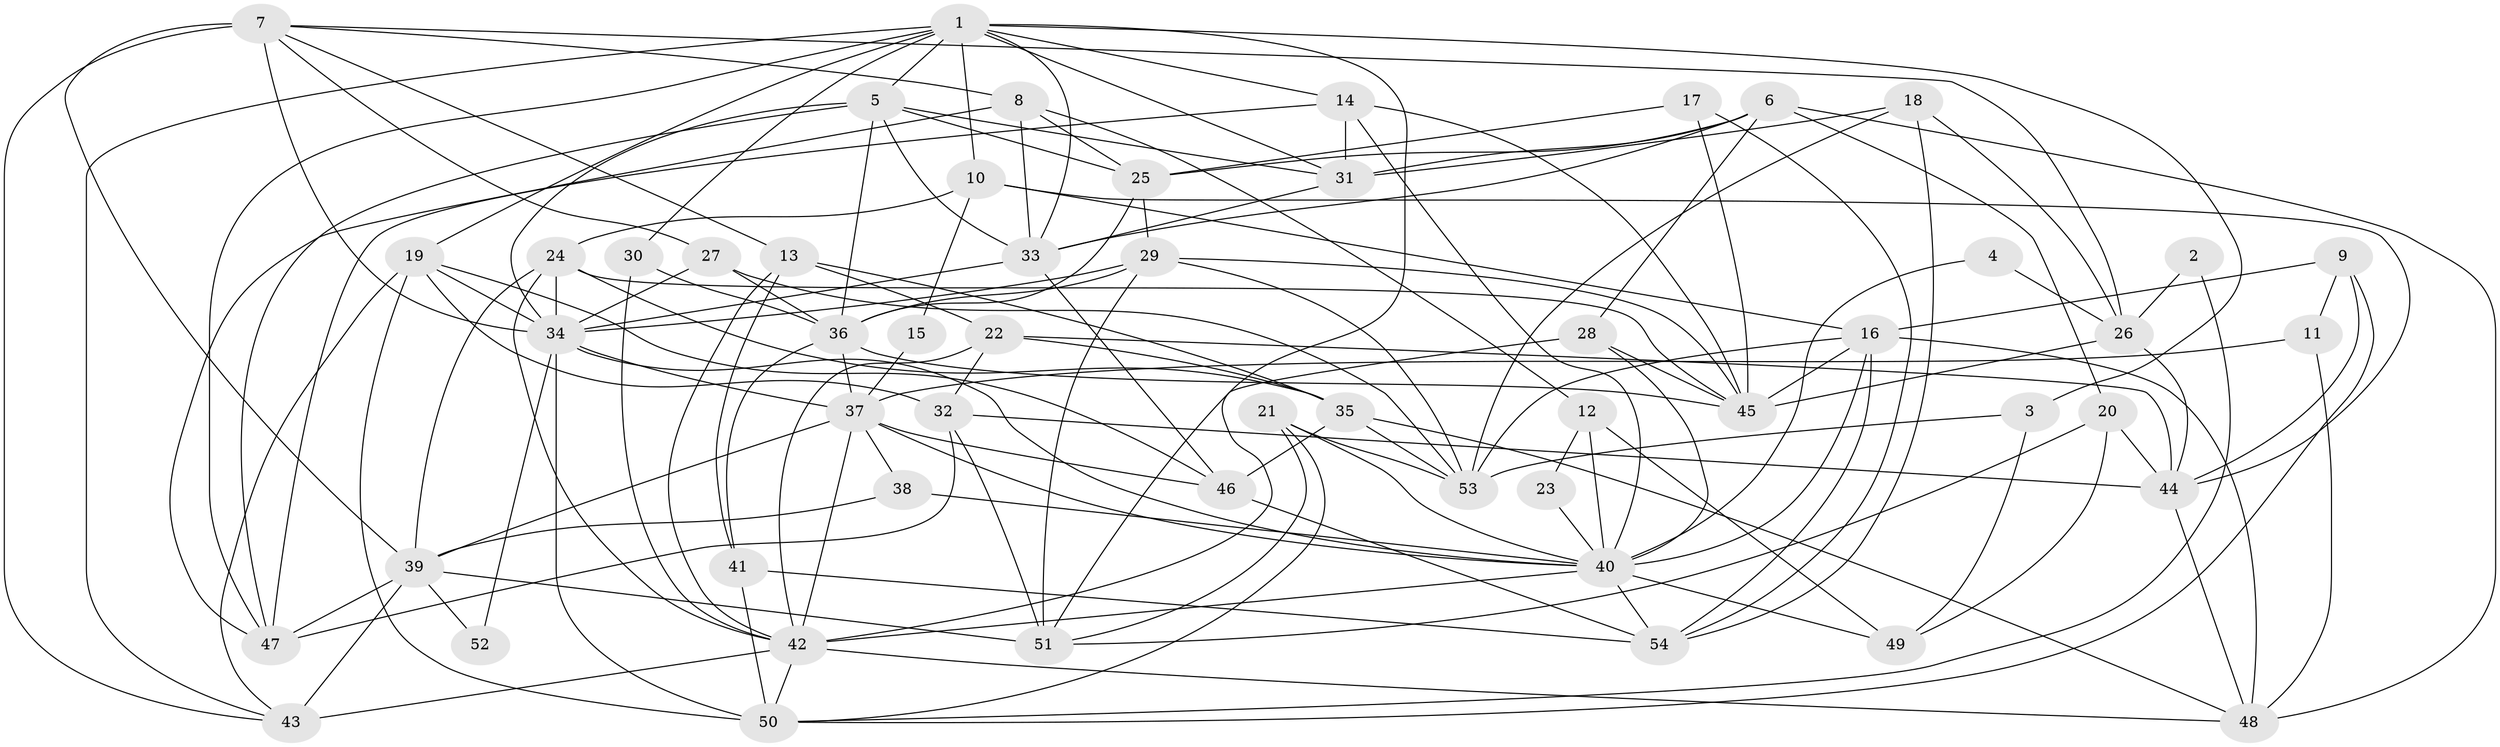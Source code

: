// original degree distribution, {2: 0.12149532710280374, 4: 0.29906542056074764, 8: 0.009345794392523364, 3: 0.2523364485981308, 5: 0.19626168224299065, 6: 0.102803738317757, 7: 0.018691588785046728}
// Generated by graph-tools (version 1.1) at 2025/50/03/09/25 03:50:03]
// undirected, 54 vertices, 150 edges
graph export_dot {
graph [start="1"]
  node [color=gray90,style=filled];
  1;
  2;
  3;
  4;
  5;
  6;
  7;
  8;
  9;
  10;
  11;
  12;
  13;
  14;
  15;
  16;
  17;
  18;
  19;
  20;
  21;
  22;
  23;
  24;
  25;
  26;
  27;
  28;
  29;
  30;
  31;
  32;
  33;
  34;
  35;
  36;
  37;
  38;
  39;
  40;
  41;
  42;
  43;
  44;
  45;
  46;
  47;
  48;
  49;
  50;
  51;
  52;
  53;
  54;
  1 -- 3 [weight=1.0];
  1 -- 5 [weight=1.0];
  1 -- 10 [weight=1.0];
  1 -- 14 [weight=1.0];
  1 -- 19 [weight=1.0];
  1 -- 30 [weight=1.0];
  1 -- 31 [weight=1.0];
  1 -- 33 [weight=1.0];
  1 -- 43 [weight=1.0];
  1 -- 47 [weight=1.0];
  1 -- 51 [weight=1.0];
  2 -- 26 [weight=1.0];
  2 -- 50 [weight=1.0];
  3 -- 49 [weight=1.0];
  3 -- 53 [weight=1.0];
  4 -- 26 [weight=1.0];
  4 -- 40 [weight=1.0];
  5 -- 25 [weight=1.0];
  5 -- 31 [weight=1.0];
  5 -- 33 [weight=1.0];
  5 -- 34 [weight=1.0];
  5 -- 36 [weight=1.0];
  5 -- 47 [weight=1.0];
  6 -- 20 [weight=1.0];
  6 -- 25 [weight=1.0];
  6 -- 28 [weight=1.0];
  6 -- 31 [weight=1.0];
  6 -- 33 [weight=1.0];
  6 -- 48 [weight=1.0];
  7 -- 8 [weight=1.0];
  7 -- 13 [weight=1.0];
  7 -- 26 [weight=1.0];
  7 -- 27 [weight=1.0];
  7 -- 34 [weight=1.0];
  7 -- 39 [weight=1.0];
  7 -- 43 [weight=1.0];
  8 -- 12 [weight=1.0];
  8 -- 25 [weight=1.0];
  8 -- 33 [weight=1.0];
  8 -- 47 [weight=1.0];
  9 -- 11 [weight=1.0];
  9 -- 16 [weight=1.0];
  9 -- 44 [weight=1.0];
  9 -- 50 [weight=1.0];
  10 -- 15 [weight=1.0];
  10 -- 16 [weight=1.0];
  10 -- 24 [weight=1.0];
  10 -- 44 [weight=1.0];
  11 -- 37 [weight=1.0];
  11 -- 48 [weight=1.0];
  12 -- 23 [weight=1.0];
  12 -- 40 [weight=1.0];
  12 -- 49 [weight=1.0];
  13 -- 22 [weight=1.0];
  13 -- 35 [weight=1.0];
  13 -- 41 [weight=1.0];
  13 -- 42 [weight=1.0];
  14 -- 31 [weight=1.0];
  14 -- 40 [weight=1.0];
  14 -- 45 [weight=1.0];
  14 -- 47 [weight=1.0];
  15 -- 37 [weight=1.0];
  16 -- 40 [weight=1.0];
  16 -- 45 [weight=1.0];
  16 -- 48 [weight=1.0];
  16 -- 53 [weight=1.0];
  16 -- 54 [weight=1.0];
  17 -- 25 [weight=1.0];
  17 -- 45 [weight=1.0];
  17 -- 54 [weight=1.0];
  18 -- 26 [weight=1.0];
  18 -- 31 [weight=1.0];
  18 -- 53 [weight=1.0];
  18 -- 54 [weight=1.0];
  19 -- 32 [weight=1.0];
  19 -- 34 [weight=1.0];
  19 -- 43 [weight=1.0];
  19 -- 46 [weight=1.0];
  19 -- 50 [weight=1.0];
  20 -- 44 [weight=1.0];
  20 -- 49 [weight=1.0];
  20 -- 51 [weight=1.0];
  21 -- 40 [weight=1.0];
  21 -- 50 [weight=1.0];
  21 -- 51 [weight=1.0];
  21 -- 53 [weight=1.0];
  22 -- 32 [weight=1.0];
  22 -- 35 [weight=1.0];
  22 -- 42 [weight=1.0];
  22 -- 44 [weight=1.0];
  23 -- 40 [weight=1.0];
  24 -- 34 [weight=1.0];
  24 -- 35 [weight=1.0];
  24 -- 39 [weight=1.0];
  24 -- 42 [weight=1.0];
  24 -- 45 [weight=1.0];
  25 -- 29 [weight=1.0];
  25 -- 36 [weight=1.0];
  26 -- 44 [weight=1.0];
  26 -- 45 [weight=1.0];
  27 -- 34 [weight=1.0];
  27 -- 36 [weight=1.0];
  27 -- 53 [weight=1.0];
  28 -- 40 [weight=1.0];
  28 -- 42 [weight=1.0];
  28 -- 45 [weight=1.0];
  29 -- 34 [weight=1.0];
  29 -- 36 [weight=1.0];
  29 -- 45 [weight=1.0];
  29 -- 51 [weight=2.0];
  29 -- 53 [weight=1.0];
  30 -- 36 [weight=1.0];
  30 -- 42 [weight=1.0];
  31 -- 33 [weight=1.0];
  32 -- 44 [weight=1.0];
  32 -- 47 [weight=1.0];
  32 -- 51 [weight=1.0];
  33 -- 34 [weight=1.0];
  33 -- 46 [weight=1.0];
  34 -- 37 [weight=1.0];
  34 -- 40 [weight=1.0];
  34 -- 50 [weight=2.0];
  34 -- 52 [weight=1.0];
  35 -- 46 [weight=1.0];
  35 -- 48 [weight=1.0];
  35 -- 53 [weight=1.0];
  36 -- 37 [weight=1.0];
  36 -- 41 [weight=1.0];
  36 -- 45 [weight=1.0];
  37 -- 38 [weight=1.0];
  37 -- 39 [weight=2.0];
  37 -- 40 [weight=1.0];
  37 -- 42 [weight=1.0];
  37 -- 46 [weight=1.0];
  38 -- 39 [weight=1.0];
  38 -- 40 [weight=1.0];
  39 -- 43 [weight=2.0];
  39 -- 47 [weight=1.0];
  39 -- 51 [weight=1.0];
  39 -- 52 [weight=1.0];
  40 -- 42 [weight=1.0];
  40 -- 49 [weight=1.0];
  40 -- 54 [weight=1.0];
  41 -- 50 [weight=1.0];
  41 -- 54 [weight=1.0];
  42 -- 43 [weight=1.0];
  42 -- 48 [weight=1.0];
  42 -- 50 [weight=1.0];
  44 -- 48 [weight=1.0];
  46 -- 54 [weight=1.0];
}

